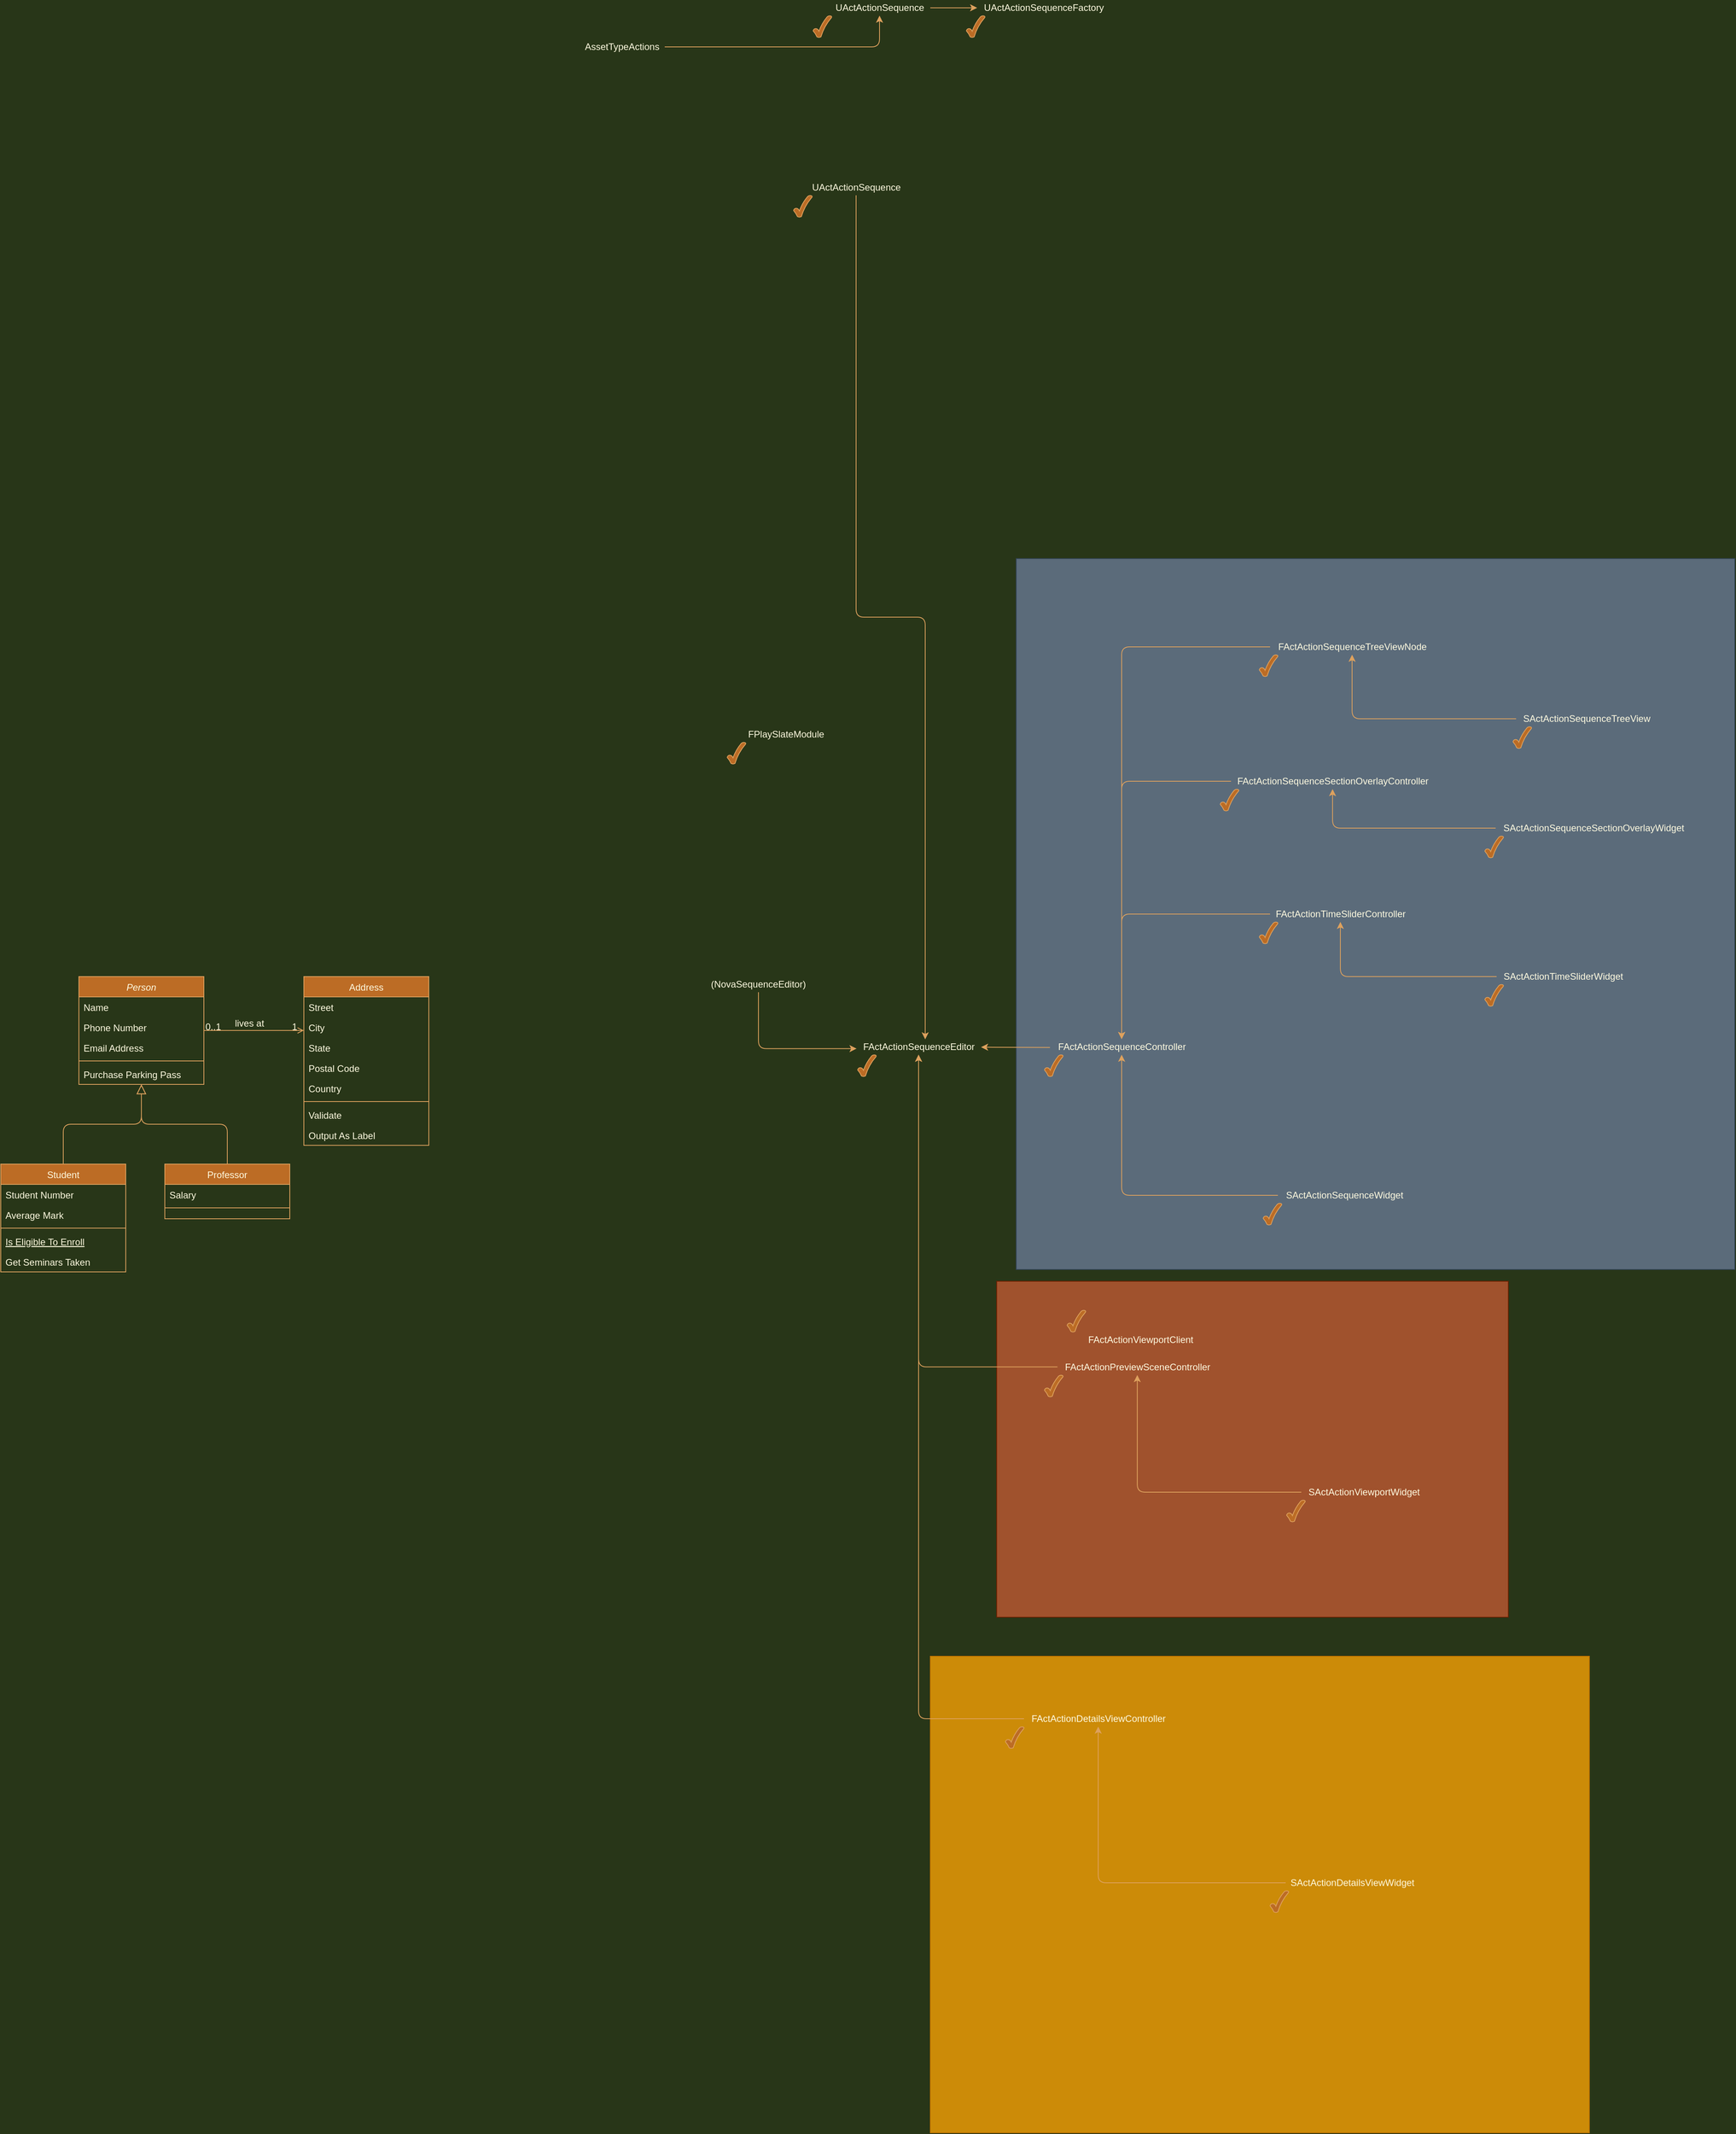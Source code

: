 <mxfile version="14.5.1" type="github">
  <diagram id="C5RBs43oDa-KdzZeNtuy" name="Page-1">
    <mxGraphModel dx="1185" dy="1804" grid="1" gridSize="10" guides="1" tooltips="1" connect="1" arrows="1" fold="1" page="1" pageScale="1" pageWidth="827" pageHeight="1169" background="#283618" math="0" shadow="0">
      <root>
        <mxCell id="WIyWlLk6GJQsqaUBKTNV-0" />
        <mxCell id="WIyWlLk6GJQsqaUBKTNV-1" parent="WIyWlLk6GJQsqaUBKTNV-0" />
        <mxCell id="1GeV08SKwdEEp56DO5xG-74" value="" style="verticalLabelPosition=bottom;verticalAlign=top;html=1;shape=mxgraph.basic.rect;fillColor2=none;strokeWidth=1;size=20;indent=5;rounded=0;sketch=0;fontColor=#ffffff;strokeColor=#BD7000;fillColor=#CC8B08;" vertex="1" parent="WIyWlLk6GJQsqaUBKTNV-1">
          <mxGeometry x="1310" y="990" width="843.8" height="610" as="geometry" />
        </mxCell>
        <mxCell id="1GeV08SKwdEEp56DO5xG-68" value="" style="verticalLabelPosition=bottom;verticalAlign=top;html=1;shape=mxgraph.basic.rect;fillColor2=none;strokeWidth=1;size=20;indent=5;rounded=0;sketch=0;fillColor=#a0522d;strokeColor=#6D1F00;fontColor=#ffffff;" vertex="1" parent="WIyWlLk6GJQsqaUBKTNV-1">
          <mxGeometry x="1395" y="510" width="655" height="430" as="geometry" />
        </mxCell>
        <mxCell id="1GeV08SKwdEEp56DO5xG-67" value="" style="verticalLabelPosition=bottom;verticalAlign=top;html=1;shape=mxgraph.basic.rect;fillColor2=none;strokeWidth=1;size=20;indent=5;rounded=0;sketch=0;strokeColor=#314354;fontColor=#ffffff;fillColor=#5B6B7A;" vertex="1" parent="WIyWlLk6GJQsqaUBKTNV-1">
          <mxGeometry x="1420" y="-415" width="920" height="910" as="geometry" />
        </mxCell>
        <mxCell id="zkfFHV4jXpPFQw0GAbJ--0" value="Person" style="swimlane;fontStyle=2;align=center;verticalAlign=top;childLayout=stackLayout;horizontal=1;startSize=26;horizontalStack=0;resizeParent=1;resizeLast=0;collapsible=1;marginBottom=0;shadow=0;strokeWidth=1;fillColor=#BC6C25;strokeColor=#DDA15E;fontColor=#FEFAE0;" parent="WIyWlLk6GJQsqaUBKTNV-1" vertex="1">
          <mxGeometry x="220" y="120" width="160" height="138" as="geometry">
            <mxRectangle x="230" y="140" width="160" height="26" as="alternateBounds" />
          </mxGeometry>
        </mxCell>
        <mxCell id="zkfFHV4jXpPFQw0GAbJ--1" value="Name" style="text;align=left;verticalAlign=top;spacingLeft=4;spacingRight=4;overflow=hidden;rotatable=0;points=[[0,0.5],[1,0.5]];portConstraint=eastwest;fontColor=#FEFAE0;" parent="zkfFHV4jXpPFQw0GAbJ--0" vertex="1">
          <mxGeometry y="26" width="160" height="26" as="geometry" />
        </mxCell>
        <mxCell id="zkfFHV4jXpPFQw0GAbJ--2" value="Phone Number" style="text;align=left;verticalAlign=top;spacingLeft=4;spacingRight=4;overflow=hidden;rotatable=0;points=[[0,0.5],[1,0.5]];portConstraint=eastwest;shadow=0;html=0;fontColor=#FEFAE0;" parent="zkfFHV4jXpPFQw0GAbJ--0" vertex="1">
          <mxGeometry y="52" width="160" height="26" as="geometry" />
        </mxCell>
        <mxCell id="zkfFHV4jXpPFQw0GAbJ--3" value="Email Address" style="text;align=left;verticalAlign=top;spacingLeft=4;spacingRight=4;overflow=hidden;rotatable=0;points=[[0,0.5],[1,0.5]];portConstraint=eastwest;shadow=0;html=0;fontColor=#FEFAE0;" parent="zkfFHV4jXpPFQw0GAbJ--0" vertex="1">
          <mxGeometry y="78" width="160" height="26" as="geometry" />
        </mxCell>
        <mxCell id="zkfFHV4jXpPFQw0GAbJ--4" value="" style="line;html=1;strokeWidth=1;align=left;verticalAlign=middle;spacingTop=-1;spacingLeft=3;spacingRight=3;rotatable=0;labelPosition=right;points=[];portConstraint=eastwest;labelBackgroundColor=#283618;fillColor=#BC6C25;strokeColor=#DDA15E;fontColor=#FEFAE0;" parent="zkfFHV4jXpPFQw0GAbJ--0" vertex="1">
          <mxGeometry y="104" width="160" height="8" as="geometry" />
        </mxCell>
        <mxCell id="zkfFHV4jXpPFQw0GAbJ--5" value="Purchase Parking Pass" style="text;align=left;verticalAlign=top;spacingLeft=4;spacingRight=4;overflow=hidden;rotatable=0;points=[[0,0.5],[1,0.5]];portConstraint=eastwest;fontColor=#FEFAE0;" parent="zkfFHV4jXpPFQw0GAbJ--0" vertex="1">
          <mxGeometry y="112" width="160" height="26" as="geometry" />
        </mxCell>
        <mxCell id="zkfFHV4jXpPFQw0GAbJ--6" value="Student" style="swimlane;fontStyle=0;align=center;verticalAlign=top;childLayout=stackLayout;horizontal=1;startSize=26;horizontalStack=0;resizeParent=1;resizeLast=0;collapsible=1;marginBottom=0;shadow=0;strokeWidth=1;fillColor=#BC6C25;strokeColor=#DDA15E;fontColor=#FEFAE0;" parent="WIyWlLk6GJQsqaUBKTNV-1" vertex="1">
          <mxGeometry x="120" y="360" width="160" height="138" as="geometry">
            <mxRectangle x="130" y="380" width="160" height="26" as="alternateBounds" />
          </mxGeometry>
        </mxCell>
        <mxCell id="zkfFHV4jXpPFQw0GAbJ--7" value="Student Number" style="text;align=left;verticalAlign=top;spacingLeft=4;spacingRight=4;overflow=hidden;rotatable=0;points=[[0,0.5],[1,0.5]];portConstraint=eastwest;fontColor=#FEFAE0;" parent="zkfFHV4jXpPFQw0GAbJ--6" vertex="1">
          <mxGeometry y="26" width="160" height="26" as="geometry" />
        </mxCell>
        <mxCell id="zkfFHV4jXpPFQw0GAbJ--8" value="Average Mark" style="text;align=left;verticalAlign=top;spacingLeft=4;spacingRight=4;overflow=hidden;rotatable=0;points=[[0,0.5],[1,0.5]];portConstraint=eastwest;shadow=0;html=0;fontColor=#FEFAE0;" parent="zkfFHV4jXpPFQw0GAbJ--6" vertex="1">
          <mxGeometry y="52" width="160" height="26" as="geometry" />
        </mxCell>
        <mxCell id="zkfFHV4jXpPFQw0GAbJ--9" value="" style="line;html=1;strokeWidth=1;align=left;verticalAlign=middle;spacingTop=-1;spacingLeft=3;spacingRight=3;rotatable=0;labelPosition=right;points=[];portConstraint=eastwest;labelBackgroundColor=#283618;fillColor=#BC6C25;strokeColor=#DDA15E;fontColor=#FEFAE0;" parent="zkfFHV4jXpPFQw0GAbJ--6" vertex="1">
          <mxGeometry y="78" width="160" height="8" as="geometry" />
        </mxCell>
        <mxCell id="zkfFHV4jXpPFQw0GAbJ--10" value="Is Eligible To Enroll" style="text;align=left;verticalAlign=top;spacingLeft=4;spacingRight=4;overflow=hidden;rotatable=0;points=[[0,0.5],[1,0.5]];portConstraint=eastwest;fontStyle=4;fontColor=#FEFAE0;" parent="zkfFHV4jXpPFQw0GAbJ--6" vertex="1">
          <mxGeometry y="86" width="160" height="26" as="geometry" />
        </mxCell>
        <mxCell id="zkfFHV4jXpPFQw0GAbJ--11" value="Get Seminars Taken" style="text;align=left;verticalAlign=top;spacingLeft=4;spacingRight=4;overflow=hidden;rotatable=0;points=[[0,0.5],[1,0.5]];portConstraint=eastwest;fontColor=#FEFAE0;" parent="zkfFHV4jXpPFQw0GAbJ--6" vertex="1">
          <mxGeometry y="112" width="160" height="26" as="geometry" />
        </mxCell>
        <mxCell id="zkfFHV4jXpPFQw0GAbJ--12" value="" style="endArrow=block;endSize=10;endFill=0;shadow=0;strokeWidth=1;edgeStyle=elbowEdgeStyle;elbow=vertical;labelBackgroundColor=#283618;strokeColor=#DDA15E;fontColor=#FEFAE0;" parent="WIyWlLk6GJQsqaUBKTNV-1" source="zkfFHV4jXpPFQw0GAbJ--6" target="zkfFHV4jXpPFQw0GAbJ--0" edge="1">
          <mxGeometry width="160" relative="1" as="geometry">
            <mxPoint x="200" y="203" as="sourcePoint" />
            <mxPoint x="200" y="203" as="targetPoint" />
          </mxGeometry>
        </mxCell>
        <mxCell id="zkfFHV4jXpPFQw0GAbJ--13" value="Professor" style="swimlane;fontStyle=0;align=center;verticalAlign=top;childLayout=stackLayout;horizontal=1;startSize=26;horizontalStack=0;resizeParent=1;resizeLast=0;collapsible=1;marginBottom=0;shadow=0;strokeWidth=1;fillColor=#BC6C25;strokeColor=#DDA15E;fontColor=#FEFAE0;" parent="WIyWlLk6GJQsqaUBKTNV-1" vertex="1">
          <mxGeometry x="330" y="360" width="160" height="70" as="geometry">
            <mxRectangle x="330" y="360" width="170" height="26" as="alternateBounds" />
          </mxGeometry>
        </mxCell>
        <mxCell id="zkfFHV4jXpPFQw0GAbJ--14" value="Salary" style="text;align=left;verticalAlign=top;spacingLeft=4;spacingRight=4;overflow=hidden;rotatable=0;points=[[0,0.5],[1,0.5]];portConstraint=eastwest;fontColor=#FEFAE0;" parent="zkfFHV4jXpPFQw0GAbJ--13" vertex="1">
          <mxGeometry y="26" width="160" height="26" as="geometry" />
        </mxCell>
        <mxCell id="zkfFHV4jXpPFQw0GAbJ--15" value="" style="line;html=1;strokeWidth=1;align=left;verticalAlign=middle;spacingTop=-1;spacingLeft=3;spacingRight=3;rotatable=0;labelPosition=right;points=[];portConstraint=eastwest;labelBackgroundColor=#283618;fillColor=#BC6C25;strokeColor=#DDA15E;fontColor=#FEFAE0;" parent="zkfFHV4jXpPFQw0GAbJ--13" vertex="1">
          <mxGeometry y="52" width="160" height="8" as="geometry" />
        </mxCell>
        <mxCell id="zkfFHV4jXpPFQw0GAbJ--16" value="" style="endArrow=block;endSize=10;endFill=0;shadow=0;strokeWidth=1;edgeStyle=elbowEdgeStyle;elbow=vertical;labelBackgroundColor=#283618;strokeColor=#DDA15E;fontColor=#FEFAE0;" parent="WIyWlLk6GJQsqaUBKTNV-1" source="zkfFHV4jXpPFQw0GAbJ--13" target="zkfFHV4jXpPFQw0GAbJ--0" edge="1">
          <mxGeometry width="160" relative="1" as="geometry">
            <mxPoint x="210" y="373" as="sourcePoint" />
            <mxPoint x="310" y="271" as="targetPoint" />
          </mxGeometry>
        </mxCell>
        <mxCell id="zkfFHV4jXpPFQw0GAbJ--17" value="Address" style="swimlane;fontStyle=0;align=center;verticalAlign=top;childLayout=stackLayout;horizontal=1;startSize=26;horizontalStack=0;resizeParent=1;resizeLast=0;collapsible=1;marginBottom=0;shadow=0;strokeWidth=1;fillColor=#BC6C25;strokeColor=#DDA15E;fontColor=#FEFAE0;" parent="WIyWlLk6GJQsqaUBKTNV-1" vertex="1">
          <mxGeometry x="508" y="120" width="160" height="216" as="geometry">
            <mxRectangle x="550" y="140" width="160" height="26" as="alternateBounds" />
          </mxGeometry>
        </mxCell>
        <mxCell id="zkfFHV4jXpPFQw0GAbJ--18" value="Street" style="text;align=left;verticalAlign=top;spacingLeft=4;spacingRight=4;overflow=hidden;rotatable=0;points=[[0,0.5],[1,0.5]];portConstraint=eastwest;fontColor=#FEFAE0;" parent="zkfFHV4jXpPFQw0GAbJ--17" vertex="1">
          <mxGeometry y="26" width="160" height="26" as="geometry" />
        </mxCell>
        <mxCell id="zkfFHV4jXpPFQw0GAbJ--19" value="City" style="text;align=left;verticalAlign=top;spacingLeft=4;spacingRight=4;overflow=hidden;rotatable=0;points=[[0,0.5],[1,0.5]];portConstraint=eastwest;shadow=0;html=0;fontColor=#FEFAE0;" parent="zkfFHV4jXpPFQw0GAbJ--17" vertex="1">
          <mxGeometry y="52" width="160" height="26" as="geometry" />
        </mxCell>
        <mxCell id="zkfFHV4jXpPFQw0GAbJ--20" value="State" style="text;align=left;verticalAlign=top;spacingLeft=4;spacingRight=4;overflow=hidden;rotatable=0;points=[[0,0.5],[1,0.5]];portConstraint=eastwest;shadow=0;html=0;fontColor=#FEFAE0;" parent="zkfFHV4jXpPFQw0GAbJ--17" vertex="1">
          <mxGeometry y="78" width="160" height="26" as="geometry" />
        </mxCell>
        <mxCell id="zkfFHV4jXpPFQw0GAbJ--21" value="Postal Code" style="text;align=left;verticalAlign=top;spacingLeft=4;spacingRight=4;overflow=hidden;rotatable=0;points=[[0,0.5],[1,0.5]];portConstraint=eastwest;shadow=0;html=0;fontColor=#FEFAE0;" parent="zkfFHV4jXpPFQw0GAbJ--17" vertex="1">
          <mxGeometry y="104" width="160" height="26" as="geometry" />
        </mxCell>
        <mxCell id="zkfFHV4jXpPFQw0GAbJ--22" value="Country" style="text;align=left;verticalAlign=top;spacingLeft=4;spacingRight=4;overflow=hidden;rotatable=0;points=[[0,0.5],[1,0.5]];portConstraint=eastwest;shadow=0;html=0;fontColor=#FEFAE0;" parent="zkfFHV4jXpPFQw0GAbJ--17" vertex="1">
          <mxGeometry y="130" width="160" height="26" as="geometry" />
        </mxCell>
        <mxCell id="zkfFHV4jXpPFQw0GAbJ--23" value="" style="line;html=1;strokeWidth=1;align=left;verticalAlign=middle;spacingTop=-1;spacingLeft=3;spacingRight=3;rotatable=0;labelPosition=right;points=[];portConstraint=eastwest;labelBackgroundColor=#283618;fillColor=#BC6C25;strokeColor=#DDA15E;fontColor=#FEFAE0;" parent="zkfFHV4jXpPFQw0GAbJ--17" vertex="1">
          <mxGeometry y="156" width="160" height="8" as="geometry" />
        </mxCell>
        <mxCell id="zkfFHV4jXpPFQw0GAbJ--24" value="Validate" style="text;align=left;verticalAlign=top;spacingLeft=4;spacingRight=4;overflow=hidden;rotatable=0;points=[[0,0.5],[1,0.5]];portConstraint=eastwest;fontColor=#FEFAE0;" parent="zkfFHV4jXpPFQw0GAbJ--17" vertex="1">
          <mxGeometry y="164" width="160" height="26" as="geometry" />
        </mxCell>
        <mxCell id="zkfFHV4jXpPFQw0GAbJ--25" value="Output As Label" style="text;align=left;verticalAlign=top;spacingLeft=4;spacingRight=4;overflow=hidden;rotatable=0;points=[[0,0.5],[1,0.5]];portConstraint=eastwest;fontColor=#FEFAE0;" parent="zkfFHV4jXpPFQw0GAbJ--17" vertex="1">
          <mxGeometry y="190" width="160" height="26" as="geometry" />
        </mxCell>
        <mxCell id="zkfFHV4jXpPFQw0GAbJ--26" value="" style="endArrow=open;shadow=0;strokeWidth=1;endFill=1;edgeStyle=elbowEdgeStyle;elbow=vertical;labelBackgroundColor=#283618;strokeColor=#DDA15E;fontColor=#FEFAE0;" parent="WIyWlLk6GJQsqaUBKTNV-1" source="zkfFHV4jXpPFQw0GAbJ--0" target="zkfFHV4jXpPFQw0GAbJ--17" edge="1">
          <mxGeometry x="0.5" y="41" relative="1" as="geometry">
            <mxPoint x="380" y="192" as="sourcePoint" />
            <mxPoint x="540" y="192" as="targetPoint" />
            <mxPoint x="-40" y="32" as="offset" />
          </mxGeometry>
        </mxCell>
        <mxCell id="zkfFHV4jXpPFQw0GAbJ--27" value="0..1" style="resizable=0;align=left;verticalAlign=bottom;labelBackgroundColor=none;fontSize=12;fillColor=#BC6C25;strokeColor=#DDA15E;fontColor=#FEFAE0;" parent="zkfFHV4jXpPFQw0GAbJ--26" connectable="0" vertex="1">
          <mxGeometry x="-1" relative="1" as="geometry">
            <mxPoint y="4" as="offset" />
          </mxGeometry>
        </mxCell>
        <mxCell id="zkfFHV4jXpPFQw0GAbJ--28" value="1" style="resizable=0;align=right;verticalAlign=bottom;labelBackgroundColor=none;fontSize=12;fillColor=#BC6C25;strokeColor=#DDA15E;fontColor=#FEFAE0;" parent="zkfFHV4jXpPFQw0GAbJ--26" connectable="0" vertex="1">
          <mxGeometry x="1" relative="1" as="geometry">
            <mxPoint x="-7" y="4" as="offset" />
          </mxGeometry>
        </mxCell>
        <mxCell id="zkfFHV4jXpPFQw0GAbJ--29" value="lives at" style="text;html=1;resizable=0;points=[];;align=center;verticalAlign=middle;labelBackgroundColor=none;shadow=0;strokeWidth=1;fontSize=12;fontColor=#FEFAE0;" parent="zkfFHV4jXpPFQw0GAbJ--26" vertex="1" connectable="0">
          <mxGeometry x="0.5" y="49" relative="1" as="geometry">
            <mxPoint x="-38" y="40" as="offset" />
          </mxGeometry>
        </mxCell>
        <mxCell id="1GeV08SKwdEEp56DO5xG-2" value="(NovaSequenceEditor)" style="text;html=1;strokeColor=none;fillColor=none;align=center;verticalAlign=middle;whiteSpace=wrap;fontColor=#FEFAE0;" vertex="1" parent="WIyWlLk6GJQsqaUBKTNV-1">
          <mxGeometry x="1070" y="120" width="40" height="20" as="geometry" />
        </mxCell>
        <mxCell id="1GeV08SKwdEEp56DO5xG-5" value="FActActionSequenceEditor" style="text;html=1;align=center;verticalAlign=middle;resizable=0;points=[];autosize=1;fontColor=#FEFAE0;" vertex="1" parent="WIyWlLk6GJQsqaUBKTNV-1">
          <mxGeometry x="1215" y="200" width="160" height="20" as="geometry" />
        </mxCell>
        <mxCell id="1GeV08SKwdEEp56DO5xG-9" value="UActActionSequence" style="text;html=1;align=center;verticalAlign=middle;resizable=0;points=[];autosize=1;fontColor=#FEFAE0;" vertex="1" parent="WIyWlLk6GJQsqaUBKTNV-1">
          <mxGeometry x="1150" y="-900" width="130" height="20" as="geometry" />
        </mxCell>
        <mxCell id="1GeV08SKwdEEp56DO5xG-10" value="" style="endArrow=classic;html=1;entryX=0.553;entryY=0.017;entryDx=0;entryDy=0;entryPerimeter=0;edgeStyle=orthogonalEdgeStyle;labelBackgroundColor=#283618;strokeColor=#DDA15E;fontColor=#FEFAE0;" edge="1" parent="WIyWlLk6GJQsqaUBKTNV-1" source="1GeV08SKwdEEp56DO5xG-9" target="1GeV08SKwdEEp56DO5xG-5">
          <mxGeometry width="50" height="50" relative="1" as="geometry">
            <mxPoint x="1420" y="200" as="sourcePoint" />
            <mxPoint x="1470" y="150" as="targetPoint" />
          </mxGeometry>
        </mxCell>
        <mxCell id="1GeV08SKwdEEp56DO5xG-12" value="" style="endArrow=classic;html=1;exitX=0.5;exitY=1;exitDx=0;exitDy=0;entryX=0.004;entryY=0.612;entryDx=0;entryDy=0;entryPerimeter=0;edgeStyle=orthogonalEdgeStyle;labelBackgroundColor=#283618;strokeColor=#DDA15E;fontColor=#FEFAE0;" edge="1" parent="WIyWlLk6GJQsqaUBKTNV-1" source="1GeV08SKwdEEp56DO5xG-2" target="1GeV08SKwdEEp56DO5xG-5">
          <mxGeometry width="50" height="50" relative="1" as="geometry">
            <mxPoint x="1240" y="250" as="sourcePoint" />
            <mxPoint x="1290" y="200" as="targetPoint" />
          </mxGeometry>
        </mxCell>
        <mxCell id="1GeV08SKwdEEp56DO5xG-15" value="FActActionSequenceController" style="text;html=1;align=center;verticalAlign=middle;resizable=0;points=[];autosize=1;fontColor=#FEFAE0;" vertex="1" parent="WIyWlLk6GJQsqaUBKTNV-1">
          <mxGeometry x="1465" y="200" width="180" height="20" as="geometry" />
        </mxCell>
        <mxCell id="1GeV08SKwdEEp56DO5xG-16" value="" style="endArrow=classic;html=1;exitX=-0.01;exitY=0.54;exitDx=0;exitDy=0;exitPerimeter=0;labelBackgroundColor=#283618;strokeColor=#DDA15E;fontColor=#FEFAE0;" edge="1" parent="WIyWlLk6GJQsqaUBKTNV-1" source="1GeV08SKwdEEp56DO5xG-15" target="1GeV08SKwdEEp56DO5xG-5">
          <mxGeometry width="50" height="50" relative="1" as="geometry">
            <mxPoint x="1460" y="200" as="sourcePoint" />
            <mxPoint x="1510" y="150" as="targetPoint" />
          </mxGeometry>
        </mxCell>
        <mxCell id="1GeV08SKwdEEp56DO5xG-17" value="FActActionPreviewSceneController" style="text;html=1;align=center;verticalAlign=middle;resizable=0;points=[];autosize=1;fontColor=#FEFAE0;" vertex="1" parent="WIyWlLk6GJQsqaUBKTNV-1">
          <mxGeometry x="1475" y="610" width="200" height="20" as="geometry" />
        </mxCell>
        <mxCell id="1GeV08SKwdEEp56DO5xG-18" value="" style="endArrow=classic;html=1;exitX=-0.011;exitY=0.479;exitDx=0;exitDy=0;exitPerimeter=0;edgeStyle=orthogonalEdgeStyle;labelBackgroundColor=#283618;strokeColor=#DDA15E;fontColor=#FEFAE0;" edge="1" parent="WIyWlLk6GJQsqaUBKTNV-1" source="1GeV08SKwdEEp56DO5xG-17" target="1GeV08SKwdEEp56DO5xG-5">
          <mxGeometry width="50" height="50" relative="1" as="geometry">
            <mxPoint x="1470" y="270" as="sourcePoint" />
            <mxPoint x="1520" y="220" as="targetPoint" />
          </mxGeometry>
        </mxCell>
        <mxCell id="1GeV08SKwdEEp56DO5xG-19" value="FActActionTimeSliderController" style="text;html=1;align=center;verticalAlign=middle;resizable=0;points=[];autosize=1;fontColor=#FEFAE0;" vertex="1" parent="WIyWlLk6GJQsqaUBKTNV-1">
          <mxGeometry x="1745" y="30" width="180" height="20" as="geometry" />
        </mxCell>
        <mxCell id="1GeV08SKwdEEp56DO5xG-20" value="" style="endArrow=classic;html=1;edgeStyle=orthogonalEdgeStyle;labelBackgroundColor=#283618;strokeColor=#DDA15E;fontColor=#FEFAE0;" edge="1" parent="WIyWlLk6GJQsqaUBKTNV-1" source="1GeV08SKwdEEp56DO5xG-19" target="1GeV08SKwdEEp56DO5xG-15">
          <mxGeometry width="50" height="50" relative="1" as="geometry">
            <mxPoint x="1730" y="230" as="sourcePoint" />
            <mxPoint x="1780" y="180" as="targetPoint" />
          </mxGeometry>
        </mxCell>
        <mxCell id="1GeV08SKwdEEp56DO5xG-21" value="SActActionSequenceWidget" style="text;html=1;align=center;verticalAlign=middle;resizable=0;points=[];autosize=1;fontColor=#FEFAE0;" vertex="1" parent="WIyWlLk6GJQsqaUBKTNV-1">
          <mxGeometry x="1755" y="390" width="170" height="20" as="geometry" />
        </mxCell>
        <mxCell id="1GeV08SKwdEEp56DO5xG-22" value="" style="endArrow=classic;html=1;edgeStyle=orthogonalEdgeStyle;labelBackgroundColor=#283618;strokeColor=#DDA15E;fontColor=#FEFAE0;" edge="1" parent="WIyWlLk6GJQsqaUBKTNV-1" source="1GeV08SKwdEEp56DO5xG-21" target="1GeV08SKwdEEp56DO5xG-15">
          <mxGeometry width="50" height="50" relative="1" as="geometry">
            <mxPoint x="1620" y="498" as="sourcePoint" />
            <mxPoint x="1670" y="448" as="targetPoint" />
          </mxGeometry>
        </mxCell>
        <mxCell id="1GeV08SKwdEEp56DO5xG-23" value="" style="verticalLabelPosition=bottom;verticalAlign=top;html=1;shape=mxgraph.basic.tick;fillColor=#BC6C25;strokeColor=#DDA15E;fontColor=#FEFAE0;" vertex="1" parent="WIyWlLk6GJQsqaUBKTNV-1">
          <mxGeometry x="1217" y="220" width="23.8" height="28" as="geometry" />
        </mxCell>
        <mxCell id="1GeV08SKwdEEp56DO5xG-26" value="" style="verticalLabelPosition=bottom;verticalAlign=top;html=1;shape=mxgraph.basic.tick;fillColor=#BC6C25;strokeColor=#DDA15E;fontColor=#FEFAE0;" vertex="1" parent="WIyWlLk6GJQsqaUBKTNV-1">
          <mxGeometry x="1135" y="-880" width="23.8" height="28" as="geometry" />
        </mxCell>
        <mxCell id="1GeV08SKwdEEp56DO5xG-28" value="" style="verticalLabelPosition=bottom;verticalAlign=top;html=1;shape=mxgraph.basic.tick;fillColor=#BC6C25;strokeColor=#DDA15E;fontColor=#FEFAE0;" vertex="1" parent="WIyWlLk6GJQsqaUBKTNV-1">
          <mxGeometry x="1456.2" y="220" width="23.8" height="28" as="geometry" />
        </mxCell>
        <mxCell id="1GeV08SKwdEEp56DO5xG-29" value="" style="verticalLabelPosition=bottom;verticalAlign=top;html=1;shape=mxgraph.basic.tick;fillColor=#BC6C25;strokeColor=#DDA15E;fontColor=#FEFAE0;" vertex="1" parent="WIyWlLk6GJQsqaUBKTNV-1">
          <mxGeometry x="1736.2" y="410" width="23.8" height="28" as="geometry" />
        </mxCell>
        <mxCell id="1GeV08SKwdEEp56DO5xG-30" value="FPlaySlateModule" style="text;html=1;align=center;verticalAlign=middle;resizable=0;points=[];autosize=1;fontColor=#FEFAE0;" vertex="1" parent="WIyWlLk6GJQsqaUBKTNV-1">
          <mxGeometry x="1070" y="-200" width="110" height="20" as="geometry" />
        </mxCell>
        <mxCell id="1GeV08SKwdEEp56DO5xG-31" value="" style="verticalLabelPosition=bottom;verticalAlign=top;html=1;shape=mxgraph.basic.tick;fillColor=#BC6C25;strokeColor=#DDA15E;fontColor=#FEFAE0;" vertex="1" parent="WIyWlLk6GJQsqaUBKTNV-1">
          <mxGeometry x="1050" y="-180" width="23.8" height="28" as="geometry" />
        </mxCell>
        <mxCell id="1GeV08SKwdEEp56DO5xG-32" value="SActActionViewportWidget" style="text;html=1;align=center;verticalAlign=middle;resizable=0;points=[];autosize=1;fontColor=#FEFAE0;" vertex="1" parent="WIyWlLk6GJQsqaUBKTNV-1">
          <mxGeometry x="1785" y="770" width="160" height="20" as="geometry" />
        </mxCell>
        <mxCell id="1GeV08SKwdEEp56DO5xG-33" value="" style="endArrow=classic;html=1;edgeStyle=orthogonalEdgeStyle;labelBackgroundColor=#283618;strokeColor=#DDA15E;fontColor=#FEFAE0;" edge="1" parent="WIyWlLk6GJQsqaUBKTNV-1" source="1GeV08SKwdEEp56DO5xG-32" target="1GeV08SKwdEEp56DO5xG-17">
          <mxGeometry width="50" height="50" relative="1" as="geometry">
            <mxPoint x="1785" y="720.034" as="sourcePoint" />
            <mxPoint x="1580" y="540" as="targetPoint" />
          </mxGeometry>
        </mxCell>
        <mxCell id="1GeV08SKwdEEp56DO5xG-34" value="" style="verticalLabelPosition=bottom;verticalAlign=top;html=1;shape=mxgraph.basic.tick;fillColor=#BC6C25;strokeColor=#DDA15E;fontColor=#FEFAE0;" vertex="1" parent="WIyWlLk6GJQsqaUBKTNV-1">
          <mxGeometry x="1456.2" y="630" width="23.8" height="28" as="geometry" />
        </mxCell>
        <mxCell id="1GeV08SKwdEEp56DO5xG-35" value="" style="verticalLabelPosition=bottom;verticalAlign=top;html=1;shape=mxgraph.basic.tick;fillColor=#BC6C25;strokeColor=#DDA15E;fontColor=#FEFAE0;" vertex="1" parent="WIyWlLk6GJQsqaUBKTNV-1">
          <mxGeometry x="1766.2" y="790" width="23.8" height="28" as="geometry" />
        </mxCell>
        <mxCell id="1GeV08SKwdEEp56DO5xG-36" value="FActActionViewportClient" style="text;html=1;align=center;verticalAlign=middle;resizable=0;points=[];autosize=1;fontColor=#FEFAE0;" vertex="1" parent="WIyWlLk6GJQsqaUBKTNV-1">
          <mxGeometry x="1504" y="575" width="150" height="20" as="geometry" />
        </mxCell>
        <mxCell id="1GeV08SKwdEEp56DO5xG-37" value="" style="verticalLabelPosition=bottom;verticalAlign=top;html=1;shape=mxgraph.basic.tick;fillColor=#BC6C25;strokeColor=#DDA15E;fontColor=#FEFAE0;" vertex="1" parent="WIyWlLk6GJQsqaUBKTNV-1">
          <mxGeometry x="1485.2" y="547" width="23.8" height="28" as="geometry" />
        </mxCell>
        <mxCell id="1GeV08SKwdEEp56DO5xG-38" value="SActActionTimeSliderWidget" style="text;html=1;align=center;verticalAlign=middle;resizable=0;points=[];autosize=1;fontColor=#FEFAE0;" vertex="1" parent="WIyWlLk6GJQsqaUBKTNV-1">
          <mxGeometry x="2035" y="110" width="170" height="20" as="geometry" />
        </mxCell>
        <mxCell id="1GeV08SKwdEEp56DO5xG-39" value="" style="endArrow=classic;html=1;edgeStyle=orthogonalEdgeStyle;labelBackgroundColor=#283618;strokeColor=#DDA15E;fontColor=#FEFAE0;" edge="1" parent="WIyWlLk6GJQsqaUBKTNV-1" source="1GeV08SKwdEEp56DO5xG-38" target="1GeV08SKwdEEp56DO5xG-19">
          <mxGeometry width="50" height="50" relative="1" as="geometry">
            <mxPoint x="1960" y="324.014" as="sourcePoint" />
            <mxPoint x="1760" y="143.98" as="targetPoint" />
          </mxGeometry>
        </mxCell>
        <mxCell id="1GeV08SKwdEEp56DO5xG-40" value="FActActionSequenceTreeViewNode" style="text;html=1;align=center;verticalAlign=middle;resizable=0;points=[];autosize=1;fontColor=#FEFAE0;" vertex="1" parent="WIyWlLk6GJQsqaUBKTNV-1">
          <mxGeometry x="1745" y="-312" width="210" height="20" as="geometry" />
        </mxCell>
        <mxCell id="1GeV08SKwdEEp56DO5xG-41" value="" style="endArrow=classic;html=1;edgeStyle=orthogonalEdgeStyle;labelBackgroundColor=#283618;strokeColor=#DDA15E;fontColor=#FEFAE0;" edge="1" parent="WIyWlLk6GJQsqaUBKTNV-1" source="1GeV08SKwdEEp56DO5xG-40" target="1GeV08SKwdEEp56DO5xG-15">
          <mxGeometry width="50" height="50" relative="1" as="geometry">
            <mxPoint x="1755" y="50" as="sourcePoint" />
            <mxPoint x="1565" y="210" as="targetPoint" />
          </mxGeometry>
        </mxCell>
        <mxCell id="1GeV08SKwdEEp56DO5xG-42" value="FActActionSequenceSectionOverlayController" style="text;html=1;align=center;verticalAlign=middle;resizable=0;points=[];autosize=1;fontColor=#FEFAE0;" vertex="1" parent="WIyWlLk6GJQsqaUBKTNV-1">
          <mxGeometry x="1695" y="-140" width="260" height="20" as="geometry" />
        </mxCell>
        <mxCell id="1GeV08SKwdEEp56DO5xG-43" value="" style="endArrow=classic;html=1;edgeStyle=orthogonalEdgeStyle;labelBackgroundColor=#283618;strokeColor=#DDA15E;fontColor=#FEFAE0;" edge="1" parent="WIyWlLk6GJQsqaUBKTNV-1" source="1GeV08SKwdEEp56DO5xG-42" target="1GeV08SKwdEEp56DO5xG-15">
          <mxGeometry width="50" height="50" relative="1" as="geometry">
            <mxPoint x="1755" y="50.034" as="sourcePoint" />
            <mxPoint x="1565" y="210" as="targetPoint" />
          </mxGeometry>
        </mxCell>
        <mxCell id="1GeV08SKwdEEp56DO5xG-44" value="" style="verticalLabelPosition=bottom;verticalAlign=top;html=1;shape=mxgraph.basic.tick;fillColor=#BC6C25;strokeColor=#DDA15E;fontColor=#FEFAE0;" vertex="1" parent="WIyWlLk6GJQsqaUBKTNV-1">
          <mxGeometry x="1681.2" y="-120" width="23.8" height="28" as="geometry" />
        </mxCell>
        <mxCell id="1GeV08SKwdEEp56DO5xG-45" value="" style="verticalLabelPosition=bottom;verticalAlign=top;html=1;shape=mxgraph.basic.tick;fillColor=#BC6C25;strokeColor=#DDA15E;fontColor=#FEFAE0;" vertex="1" parent="WIyWlLk6GJQsqaUBKTNV-1">
          <mxGeometry x="1731.2" y="50" width="23.8" height="28" as="geometry" />
        </mxCell>
        <mxCell id="1GeV08SKwdEEp56DO5xG-46" value="" style="verticalLabelPosition=bottom;verticalAlign=top;html=1;shape=mxgraph.basic.tick;fillColor=#BC6C25;strokeColor=#DDA15E;fontColor=#FEFAE0;" vertex="1" parent="WIyWlLk6GJQsqaUBKTNV-1">
          <mxGeometry x="2020" y="130" width="23.8" height="28" as="geometry" />
        </mxCell>
        <mxCell id="1GeV08SKwdEEp56DO5xG-47" value="SActActionSequenceSectionOverlayWidget" style="text;html=1;align=center;verticalAlign=middle;resizable=0;points=[];autosize=1;fontColor=#FEFAE0;" vertex="1" parent="WIyWlLk6GJQsqaUBKTNV-1">
          <mxGeometry x="2033.8" y="-80" width="250" height="20" as="geometry" />
        </mxCell>
        <mxCell id="1GeV08SKwdEEp56DO5xG-48" value="" style="endArrow=classic;html=1;edgeStyle=orthogonalEdgeStyle;labelBackgroundColor=#283618;strokeColor=#DDA15E;fontColor=#FEFAE0;" edge="1" parent="WIyWlLk6GJQsqaUBKTNV-1" source="1GeV08SKwdEEp56DO5xG-47" target="1GeV08SKwdEEp56DO5xG-42">
          <mxGeometry width="50" height="50" relative="1" as="geometry">
            <mxPoint x="2045" y="130.034" as="sourcePoint" />
            <mxPoint x="1845" y="60" as="targetPoint" />
          </mxGeometry>
        </mxCell>
        <mxCell id="1GeV08SKwdEEp56DO5xG-49" value="" style="verticalLabelPosition=bottom;verticalAlign=top;html=1;shape=mxgraph.basic.tick;fillColor=#BC6C25;strokeColor=#DDA15E;fontColor=#FEFAE0;" vertex="1" parent="WIyWlLk6GJQsqaUBKTNV-1">
          <mxGeometry x="2020" y="-60" width="23.8" height="28" as="geometry" />
        </mxCell>
        <mxCell id="1GeV08SKwdEEp56DO5xG-50" value="SActActionSequenceTreeView" style="text;html=1;align=center;verticalAlign=middle;resizable=0;points=[];autosize=1;fontColor=#FEFAE0;" vertex="1" parent="WIyWlLk6GJQsqaUBKTNV-1">
          <mxGeometry x="2060" y="-220" width="180" height="20" as="geometry" />
        </mxCell>
        <mxCell id="1GeV08SKwdEEp56DO5xG-52" value="" style="endArrow=classic;html=1;edgeStyle=orthogonalEdgeStyle;labelBackgroundColor=#283618;strokeColor=#DDA15E;fontColor=#FEFAE0;" edge="1" parent="WIyWlLk6GJQsqaUBKTNV-1" source="1GeV08SKwdEEp56DO5xG-50" target="1GeV08SKwdEEp56DO5xG-40">
          <mxGeometry width="50" height="50" relative="1" as="geometry">
            <mxPoint x="2043.8" y="-59.966" as="sourcePoint" />
            <mxPoint x="1835" y="-110" as="targetPoint" />
          </mxGeometry>
        </mxCell>
        <mxCell id="1GeV08SKwdEEp56DO5xG-53" value="" style="verticalLabelPosition=bottom;verticalAlign=top;html=1;shape=mxgraph.basic.tick;fillColor=#BC6C25;strokeColor=#DDA15E;fontColor=#FEFAE0;" vertex="1" parent="WIyWlLk6GJQsqaUBKTNV-1">
          <mxGeometry x="1731.2" y="-292" width="23.8" height="28" as="geometry" />
        </mxCell>
        <mxCell id="1GeV08SKwdEEp56DO5xG-54" value="" style="verticalLabelPosition=bottom;verticalAlign=top;html=1;shape=mxgraph.basic.tick;fillColor=#BC6C25;strokeColor=#DDA15E;fontColor=#FEFAE0;" vertex="1" parent="WIyWlLk6GJQsqaUBKTNV-1">
          <mxGeometry x="2056" y="-200" width="23.8" height="28" as="geometry" />
        </mxCell>
        <mxCell id="1GeV08SKwdEEp56DO5xG-55" value="UActActionSequenceFactory" style="text;html=1;align=center;verticalAlign=middle;resizable=0;points=[];autosize=1;fontColor=#FEFAE0;" vertex="1" parent="WIyWlLk6GJQsqaUBKTNV-1">
          <mxGeometry x="1370" y="-1130" width="170" height="20" as="geometry" />
        </mxCell>
        <mxCell id="1GeV08SKwdEEp56DO5xG-60" style="edgeStyle=orthogonalEdgeStyle;curved=0;rounded=1;sketch=0;orthogonalLoop=1;jettySize=auto;html=1;strokeColor=#DDA15E;fillColor=#BC6C25;fontColor=#FEFAE0;" edge="1" parent="WIyWlLk6GJQsqaUBKTNV-1" source="1GeV08SKwdEEp56DO5xG-56" target="1GeV08SKwdEEp56DO5xG-59">
          <mxGeometry relative="1" as="geometry" />
        </mxCell>
        <mxCell id="1GeV08SKwdEEp56DO5xG-56" value="AssetTypeActions" style="text;html=1;align=center;verticalAlign=middle;resizable=0;points=[];autosize=1;fontColor=#FEFAE0;" vertex="1" parent="WIyWlLk6GJQsqaUBKTNV-1">
          <mxGeometry x="860" y="-1080" width="110" height="20" as="geometry" />
        </mxCell>
        <mxCell id="1GeV08SKwdEEp56DO5xG-62" style="edgeStyle=orthogonalEdgeStyle;curved=0;rounded=1;sketch=0;orthogonalLoop=1;jettySize=auto;html=1;strokeColor=#DDA15E;fillColor=#BC6C25;fontColor=#FEFAE0;" edge="1" parent="WIyWlLk6GJQsqaUBKTNV-1" source="1GeV08SKwdEEp56DO5xG-59" target="1GeV08SKwdEEp56DO5xG-55">
          <mxGeometry relative="1" as="geometry" />
        </mxCell>
        <mxCell id="1GeV08SKwdEEp56DO5xG-59" value="UActActionSequence" style="text;html=1;align=center;verticalAlign=middle;resizable=0;points=[];autosize=1;fontColor=#FEFAE0;" vertex="1" parent="WIyWlLk6GJQsqaUBKTNV-1">
          <mxGeometry x="1180" y="-1130" width="130" height="20" as="geometry" />
        </mxCell>
        <mxCell id="1GeV08SKwdEEp56DO5xG-63" value="" style="verticalLabelPosition=bottom;verticalAlign=top;html=1;shape=mxgraph.basic.tick;fillColor=#BC6C25;strokeColor=#DDA15E;fontColor=#FEFAE0;" vertex="1" parent="WIyWlLk6GJQsqaUBKTNV-1">
          <mxGeometry x="1160" y="-1110" width="23.8" height="28" as="geometry" />
        </mxCell>
        <mxCell id="1GeV08SKwdEEp56DO5xG-64" value="" style="verticalLabelPosition=bottom;verticalAlign=top;html=1;shape=mxgraph.basic.tick;fillColor=#BC6C25;strokeColor=#DDA15E;fontColor=#FEFAE0;" vertex="1" parent="WIyWlLk6GJQsqaUBKTNV-1">
          <mxGeometry x="1356.2" y="-1110" width="23.8" height="28" as="geometry" />
        </mxCell>
        <mxCell id="1GeV08SKwdEEp56DO5xG-70" style="edgeStyle=orthogonalEdgeStyle;curved=0;rounded=1;sketch=0;orthogonalLoop=1;jettySize=auto;html=1;strokeColor=#DDA15E;fillColor=#BC6C25;fontColor=#FEFAE0;" edge="1" parent="WIyWlLk6GJQsqaUBKTNV-1" source="1GeV08SKwdEEp56DO5xG-69" target="1GeV08SKwdEEp56DO5xG-5">
          <mxGeometry relative="1" as="geometry" />
        </mxCell>
        <mxCell id="1GeV08SKwdEEp56DO5xG-69" value="FActActionDetailsViewController" style="text;html=1;align=center;verticalAlign=middle;resizable=0;points=[];autosize=1;fontColor=#FEFAE0;" vertex="1" parent="WIyWlLk6GJQsqaUBKTNV-1">
          <mxGeometry x="1430" y="1060" width="190" height="20" as="geometry" />
        </mxCell>
        <mxCell id="1GeV08SKwdEEp56DO5xG-71" value="" style="verticalLabelPosition=bottom;verticalAlign=top;html=1;shape=mxgraph.basic.tick;fillColor=#BC6C25;strokeColor=#DDA15E;fontColor=#FEFAE0;" vertex="1" parent="WIyWlLk6GJQsqaUBKTNV-1">
          <mxGeometry x="1406.2" y="1080" width="23.8" height="28" as="geometry" />
        </mxCell>
        <mxCell id="1GeV08SKwdEEp56DO5xG-73" style="edgeStyle=orthogonalEdgeStyle;curved=0;rounded=1;sketch=0;orthogonalLoop=1;jettySize=auto;html=1;strokeColor=#DDA15E;fillColor=#BC6C25;fontColor=#FEFAE0;" edge="1" parent="WIyWlLk6GJQsqaUBKTNV-1" source="1GeV08SKwdEEp56DO5xG-72" target="1GeV08SKwdEEp56DO5xG-69">
          <mxGeometry relative="1" as="geometry" />
        </mxCell>
        <mxCell id="1GeV08SKwdEEp56DO5xG-72" value="SActActionDetailsViewWidget" style="text;html=1;align=center;verticalAlign=middle;resizable=0;points=[];autosize=1;fontColor=#FEFAE0;" vertex="1" parent="WIyWlLk6GJQsqaUBKTNV-1">
          <mxGeometry x="1765" y="1270" width="170" height="20" as="geometry" />
        </mxCell>
        <mxCell id="1GeV08SKwdEEp56DO5xG-75" value="" style="verticalLabelPosition=bottom;verticalAlign=top;html=1;shape=mxgraph.basic.tick;fillColor=#BC6C25;strokeColor=#DDA15E;fontColor=#FEFAE0;" vertex="1" parent="WIyWlLk6GJQsqaUBKTNV-1">
          <mxGeometry x="1745" y="1290" width="23.8" height="28" as="geometry" />
        </mxCell>
      </root>
    </mxGraphModel>
  </diagram>
</mxfile>
